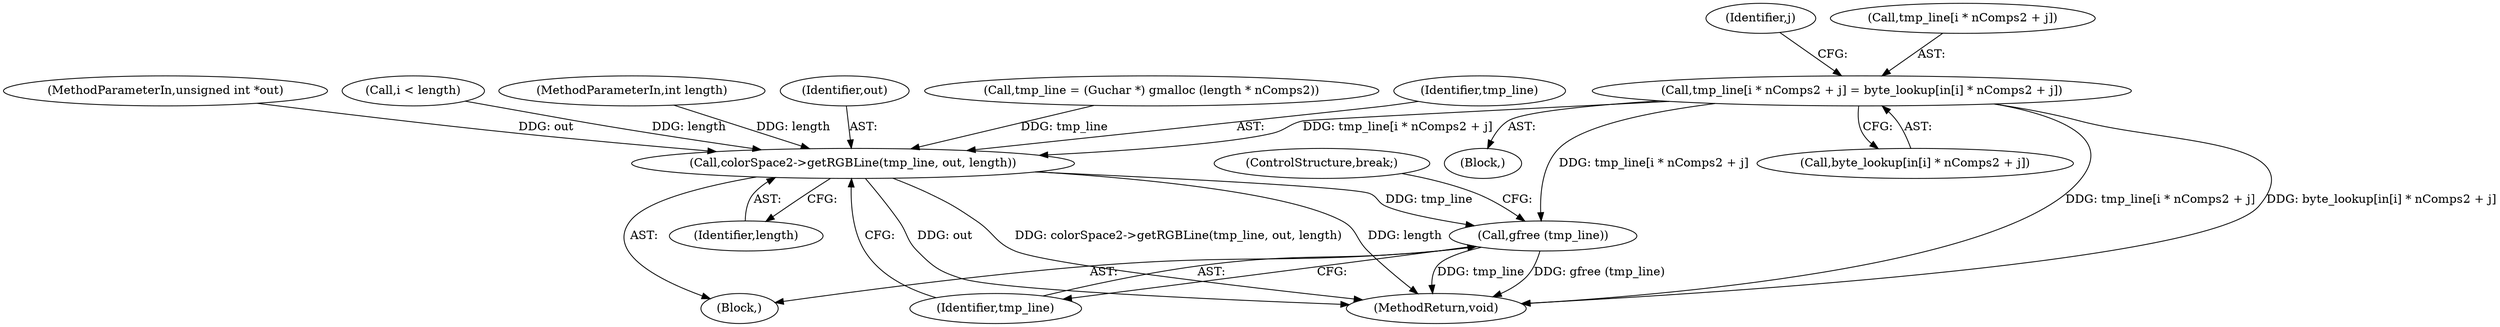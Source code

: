 digraph "0_poppler_7b2d314a61fd0e12f47c62996cb49ec0d1ba747a_7@array" {
"1000142" [label="(Call,tmp_line[i * nComps2 + j] = byte_lookup[in[i] * nComps2 + j])"];
"1000159" [label="(Call,colorSpace2->getRGBLine(tmp_line, out, length))"];
"1000163" [label="(Call,gfree (tmp_line))"];
"1000102" [label="(MethodParameterIn,unsigned int *out)"];
"1000142" [label="(Call,tmp_line[i * nComps2 + j] = byte_lookup[in[i] * nComps2 + j])"];
"1000126" [label="(Call,i < length)"];
"1000103" [label="(MethodParameterIn,int length)"];
"1000159" [label="(Call,colorSpace2->getRGBLine(tmp_line, out, length))"];
"1000141" [label="(Block,)"];
"1000162" [label="(Identifier,length)"];
"1000164" [label="(Identifier,tmp_line)"];
"1000150" [label="(Call,byte_lookup[in[i] * nComps2 + j])"];
"1000111" [label="(Block,)"];
"1000161" [label="(Identifier,out)"];
"1000163" [label="(Call,gfree (tmp_line))"];
"1000207" [label="(MethodReturn,void)"];
"1000140" [label="(Identifier,j)"];
"1000143" [label="(Call,tmp_line[i * nComps2 + j])"];
"1000114" [label="(Call,tmp_line = (Guchar *) gmalloc (length * nComps2))"];
"1000165" [label="(ControlStructure,break;)"];
"1000160" [label="(Identifier,tmp_line)"];
"1000142" -> "1000141"  [label="AST: "];
"1000142" -> "1000150"  [label="CFG: "];
"1000143" -> "1000142"  [label="AST: "];
"1000150" -> "1000142"  [label="AST: "];
"1000140" -> "1000142"  [label="CFG: "];
"1000142" -> "1000207"  [label="DDG: tmp_line[i * nComps2 + j]"];
"1000142" -> "1000207"  [label="DDG: byte_lookup[in[i] * nComps2 + j]"];
"1000142" -> "1000159"  [label="DDG: tmp_line[i * nComps2 + j]"];
"1000142" -> "1000163"  [label="DDG: tmp_line[i * nComps2 + j]"];
"1000159" -> "1000111"  [label="AST: "];
"1000159" -> "1000162"  [label="CFG: "];
"1000160" -> "1000159"  [label="AST: "];
"1000161" -> "1000159"  [label="AST: "];
"1000162" -> "1000159"  [label="AST: "];
"1000164" -> "1000159"  [label="CFG: "];
"1000159" -> "1000207"  [label="DDG: colorSpace2->getRGBLine(tmp_line, out, length)"];
"1000159" -> "1000207"  [label="DDG: length"];
"1000159" -> "1000207"  [label="DDG: out"];
"1000114" -> "1000159"  [label="DDG: tmp_line"];
"1000102" -> "1000159"  [label="DDG: out"];
"1000126" -> "1000159"  [label="DDG: length"];
"1000103" -> "1000159"  [label="DDG: length"];
"1000159" -> "1000163"  [label="DDG: tmp_line"];
"1000163" -> "1000111"  [label="AST: "];
"1000163" -> "1000164"  [label="CFG: "];
"1000164" -> "1000163"  [label="AST: "];
"1000165" -> "1000163"  [label="CFG: "];
"1000163" -> "1000207"  [label="DDG: tmp_line"];
"1000163" -> "1000207"  [label="DDG: gfree (tmp_line)"];
}
